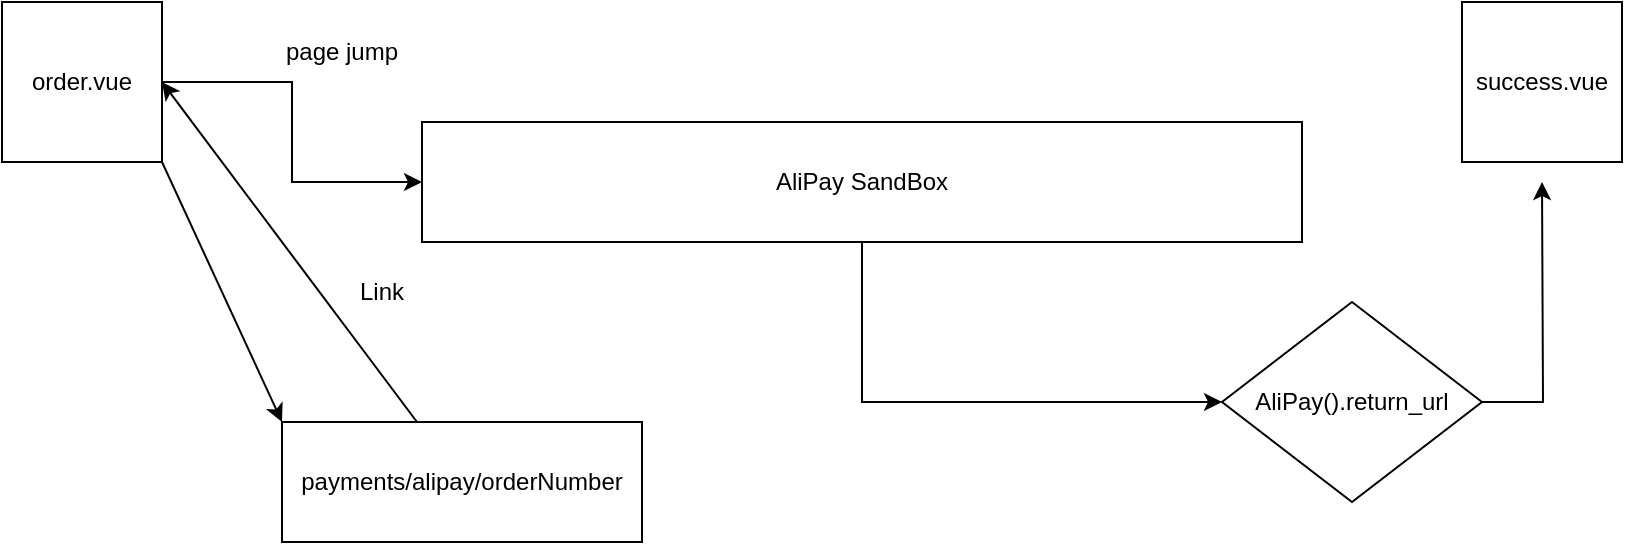 <mxfile version="21.5.0" type="github">
  <diagram name="Page-1" id="GTRcsG2Lqi5amLGIxDH3">
    <mxGraphModel dx="1514" dy="861" grid="1" gridSize="10" guides="1" tooltips="1" connect="1" arrows="1" fold="1" page="1" pageScale="1" pageWidth="850" pageHeight="1100" math="0" shadow="0">
      <root>
        <mxCell id="0" />
        <mxCell id="1" parent="0" />
        <mxCell id="aBlND5Yjf0CKmDYdB40j-9" style="edgeStyle=orthogonalEdgeStyle;rounded=0;orthogonalLoop=1;jettySize=auto;html=1;" parent="1" source="aBlND5Yjf0CKmDYdB40j-1" target="aBlND5Yjf0CKmDYdB40j-7" edge="1">
          <mxGeometry relative="1" as="geometry" />
        </mxCell>
        <mxCell id="aBlND5Yjf0CKmDYdB40j-1" value="order.vue" style="whiteSpace=wrap;html=1;aspect=fixed;" parent="1" vertex="1">
          <mxGeometry x="30" y="140" width="80" height="80" as="geometry" />
        </mxCell>
        <mxCell id="aBlND5Yjf0CKmDYdB40j-2" value="success.vue" style="whiteSpace=wrap;html=1;aspect=fixed;" parent="1" vertex="1">
          <mxGeometry x="760" y="140" width="80" height="80" as="geometry" />
        </mxCell>
        <mxCell id="aBlND5Yjf0CKmDYdB40j-3" value="payments/alipay/orderNumber" style="rounded=0;whiteSpace=wrap;html=1;" parent="1" vertex="1">
          <mxGeometry x="170" y="350" width="180" height="60" as="geometry" />
        </mxCell>
        <mxCell id="aBlND5Yjf0CKmDYdB40j-4" value="" style="endArrow=classic;html=1;rounded=0;exitX=1;exitY=1;exitDx=0;exitDy=0;entryX=0;entryY=0;entryDx=0;entryDy=0;" parent="1" source="aBlND5Yjf0CKmDYdB40j-1" target="aBlND5Yjf0CKmDYdB40j-3" edge="1">
          <mxGeometry width="50" height="50" relative="1" as="geometry">
            <mxPoint x="400" y="470" as="sourcePoint" />
            <mxPoint x="450" y="420" as="targetPoint" />
          </mxGeometry>
        </mxCell>
        <mxCell id="aBlND5Yjf0CKmDYdB40j-5" value="" style="endArrow=classic;html=1;rounded=0;entryX=1;entryY=0.5;entryDx=0;entryDy=0;" parent="1" source="aBlND5Yjf0CKmDYdB40j-3" target="aBlND5Yjf0CKmDYdB40j-1" edge="1">
          <mxGeometry width="50" height="50" relative="1" as="geometry">
            <mxPoint x="400" y="470" as="sourcePoint" />
            <mxPoint x="450" y="420" as="targetPoint" />
          </mxGeometry>
        </mxCell>
        <mxCell id="B8dJiF3So88sfOAiUYJb-6" style="edgeStyle=orthogonalEdgeStyle;rounded=0;orthogonalLoop=1;jettySize=auto;html=1;entryX=0;entryY=0.5;entryDx=0;entryDy=0;" edge="1" parent="1" source="aBlND5Yjf0CKmDYdB40j-7" target="B8dJiF3So88sfOAiUYJb-5">
          <mxGeometry relative="1" as="geometry" />
        </mxCell>
        <mxCell id="aBlND5Yjf0CKmDYdB40j-7" value="AliPay SandBox" style="rounded=0;whiteSpace=wrap;html=1;" parent="1" vertex="1">
          <mxGeometry x="240" y="200" width="440" height="60" as="geometry" />
        </mxCell>
        <mxCell id="aBlND5Yjf0CKmDYdB40j-8" value="Link" style="text;html=1;strokeColor=none;fillColor=none;align=center;verticalAlign=middle;whiteSpace=wrap;rounded=0;" parent="1" vertex="1">
          <mxGeometry x="190" y="270" width="60" height="30" as="geometry" />
        </mxCell>
        <mxCell id="aBlND5Yjf0CKmDYdB40j-10" value="page jump" style="text;html=1;strokeColor=none;fillColor=none;align=center;verticalAlign=middle;whiteSpace=wrap;rounded=0;" parent="1" vertex="1">
          <mxGeometry x="170" y="150" width="60" height="30" as="geometry" />
        </mxCell>
        <mxCell id="B8dJiF3So88sfOAiUYJb-7" style="edgeStyle=orthogonalEdgeStyle;rounded=0;orthogonalLoop=1;jettySize=auto;html=1;" edge="1" parent="1" source="B8dJiF3So88sfOAiUYJb-5">
          <mxGeometry relative="1" as="geometry">
            <mxPoint x="800" y="230" as="targetPoint" />
          </mxGeometry>
        </mxCell>
        <mxCell id="B8dJiF3So88sfOAiUYJb-5" value="AliPay().return_url" style="rhombus;whiteSpace=wrap;html=1;" vertex="1" parent="1">
          <mxGeometry x="640" y="290" width="130" height="100" as="geometry" />
        </mxCell>
      </root>
    </mxGraphModel>
  </diagram>
</mxfile>
